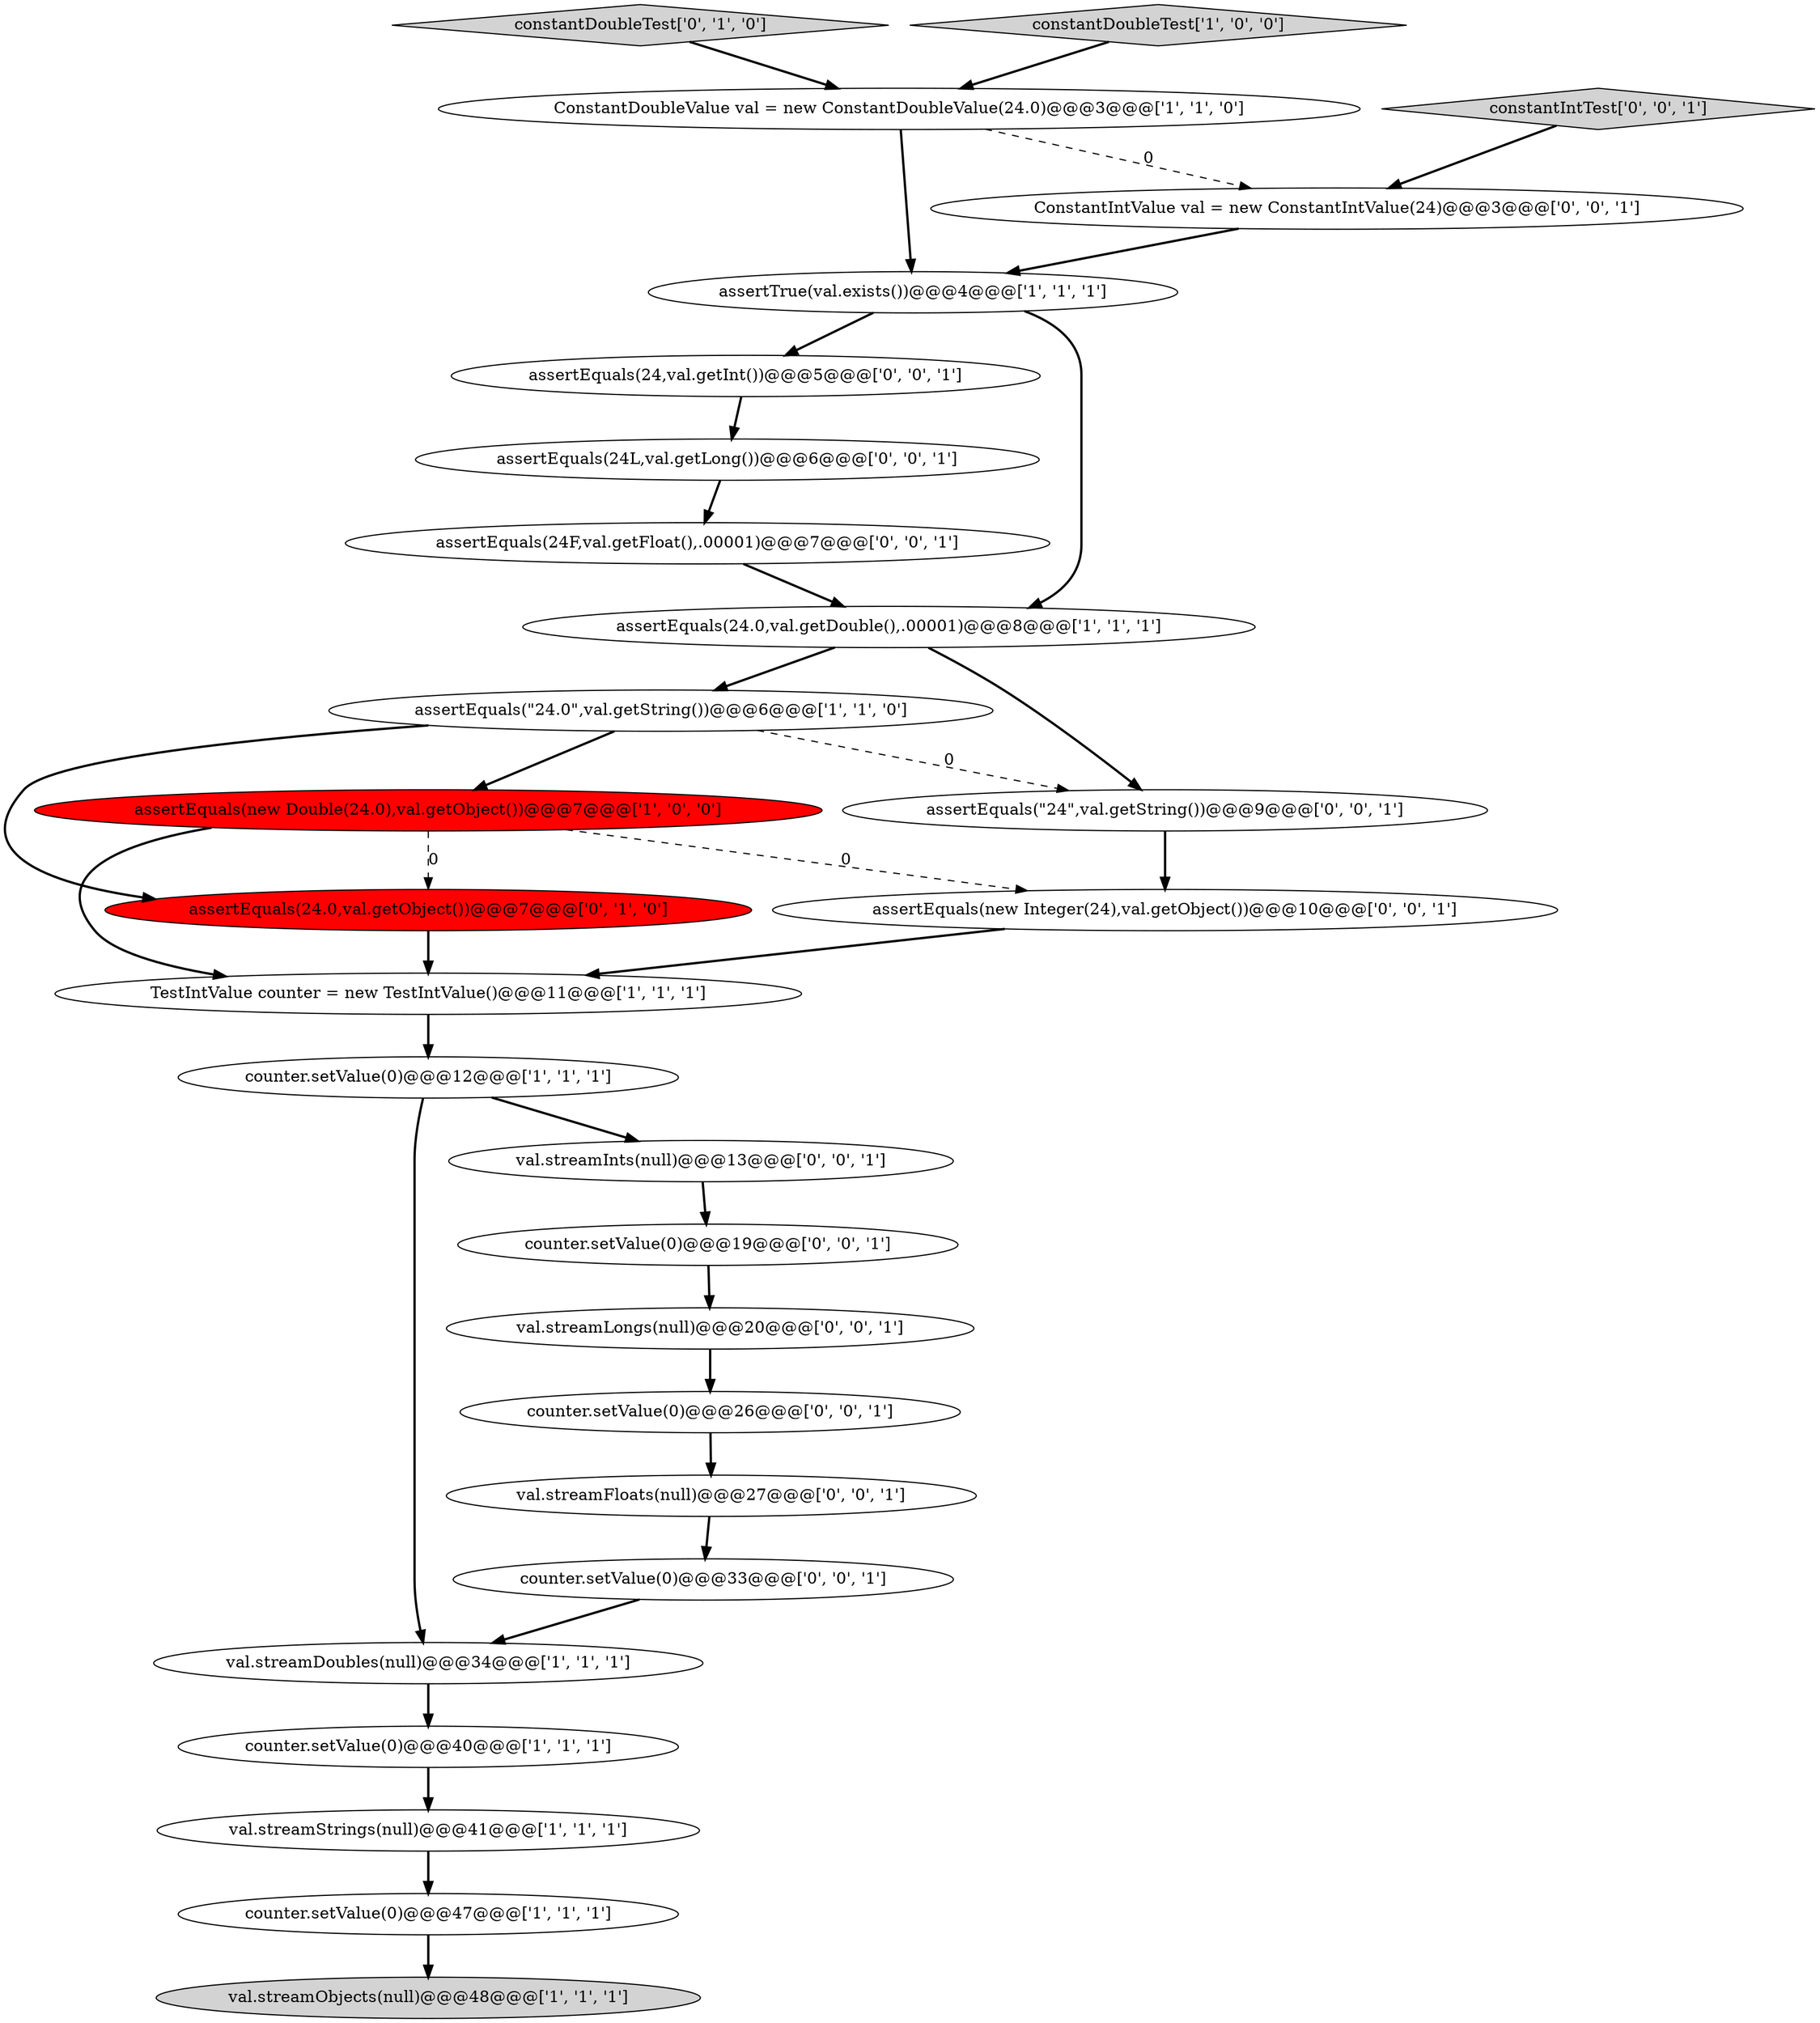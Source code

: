digraph {
19 [style = filled, label = "constantIntTest['0', '0', '1']", fillcolor = lightgray, shape = diamond image = "AAA0AAABBB3BBB"];
25 [style = filled, label = "assertEquals(24,val.getInt())@@@5@@@['0', '0', '1']", fillcolor = white, shape = ellipse image = "AAA0AAABBB3BBB"];
0 [style = filled, label = "assertEquals(24.0,val.getDouble(),.00001)@@@8@@@['1', '1', '1']", fillcolor = white, shape = ellipse image = "AAA0AAABBB1BBB"];
22 [style = filled, label = "assertEquals(24F,val.getFloat(),.00001)@@@7@@@['0', '0', '1']", fillcolor = white, shape = ellipse image = "AAA0AAABBB3BBB"];
1 [style = filled, label = "val.streamObjects(null)@@@48@@@['1', '1', '1']", fillcolor = lightgray, shape = ellipse image = "AAA0AAABBB1BBB"];
16 [style = filled, label = "assertEquals(24L,val.getLong())@@@6@@@['0', '0', '1']", fillcolor = white, shape = ellipse image = "AAA0AAABBB3BBB"];
23 [style = filled, label = "assertEquals(\"24\",val.getString())@@@9@@@['0', '0', '1']", fillcolor = white, shape = ellipse image = "AAA0AAABBB3BBB"];
24 [style = filled, label = "val.streamFloats(null)@@@27@@@['0', '0', '1']", fillcolor = white, shape = ellipse image = "AAA0AAABBB3BBB"];
15 [style = filled, label = "counter.setValue(0)@@@26@@@['0', '0', '1']", fillcolor = white, shape = ellipse image = "AAA0AAABBB3BBB"];
11 [style = filled, label = "ConstantDoubleValue val = new ConstantDoubleValue(24.0)@@@3@@@['1', '1', '0']", fillcolor = white, shape = ellipse image = "AAA0AAABBB1BBB"];
9 [style = filled, label = "val.streamStrings(null)@@@41@@@['1', '1', '1']", fillcolor = white, shape = ellipse image = "AAA0AAABBB1BBB"];
26 [style = filled, label = "val.streamInts(null)@@@13@@@['0', '0', '1']", fillcolor = white, shape = ellipse image = "AAA0AAABBB3BBB"];
12 [style = filled, label = "assertEquals(new Double(24.0),val.getObject())@@@7@@@['1', '0', '0']", fillcolor = red, shape = ellipse image = "AAA1AAABBB1BBB"];
5 [style = filled, label = "counter.setValue(0)@@@40@@@['1', '1', '1']", fillcolor = white, shape = ellipse image = "AAA0AAABBB1BBB"];
21 [style = filled, label = "counter.setValue(0)@@@19@@@['0', '0', '1']", fillcolor = white, shape = ellipse image = "AAA0AAABBB3BBB"];
14 [style = filled, label = "constantDoubleTest['0', '1', '0']", fillcolor = lightgray, shape = diamond image = "AAA0AAABBB2BBB"];
18 [style = filled, label = "ConstantIntValue val = new ConstantIntValue(24)@@@3@@@['0', '0', '1']", fillcolor = white, shape = ellipse image = "AAA0AAABBB3BBB"];
13 [style = filled, label = "assertEquals(24.0,val.getObject())@@@7@@@['0', '1', '0']", fillcolor = red, shape = ellipse image = "AAA1AAABBB2BBB"];
10 [style = filled, label = "counter.setValue(0)@@@47@@@['1', '1', '1']", fillcolor = white, shape = ellipse image = "AAA0AAABBB1BBB"];
6 [style = filled, label = "counter.setValue(0)@@@12@@@['1', '1', '1']", fillcolor = white, shape = ellipse image = "AAA0AAABBB1BBB"];
20 [style = filled, label = "counter.setValue(0)@@@33@@@['0', '0', '1']", fillcolor = white, shape = ellipse image = "AAA0AAABBB3BBB"];
17 [style = filled, label = "assertEquals(new Integer(24),val.getObject())@@@10@@@['0', '0', '1']", fillcolor = white, shape = ellipse image = "AAA0AAABBB3BBB"];
4 [style = filled, label = "TestIntValue counter = new TestIntValue()@@@11@@@['1', '1', '1']", fillcolor = white, shape = ellipse image = "AAA0AAABBB1BBB"];
7 [style = filled, label = "constantDoubleTest['1', '0', '0']", fillcolor = lightgray, shape = diamond image = "AAA0AAABBB1BBB"];
3 [style = filled, label = "assertTrue(val.exists())@@@4@@@['1', '1', '1']", fillcolor = white, shape = ellipse image = "AAA0AAABBB1BBB"];
2 [style = filled, label = "val.streamDoubles(null)@@@34@@@['1', '1', '1']", fillcolor = white, shape = ellipse image = "AAA0AAABBB1BBB"];
8 [style = filled, label = "assertEquals(\"24.0\",val.getString())@@@6@@@['1', '1', '0']", fillcolor = white, shape = ellipse image = "AAA0AAABBB1BBB"];
27 [style = filled, label = "val.streamLongs(null)@@@20@@@['0', '0', '1']", fillcolor = white, shape = ellipse image = "AAA0AAABBB3BBB"];
18->3 [style = bold, label=""];
19->18 [style = bold, label=""];
7->11 [style = bold, label=""];
6->26 [style = bold, label=""];
5->9 [style = bold, label=""];
21->27 [style = bold, label=""];
4->6 [style = bold, label=""];
3->25 [style = bold, label=""];
8->23 [style = dashed, label="0"];
17->4 [style = bold, label=""];
12->17 [style = dashed, label="0"];
9->10 [style = bold, label=""];
16->22 [style = bold, label=""];
25->16 [style = bold, label=""];
27->15 [style = bold, label=""];
3->0 [style = bold, label=""];
26->21 [style = bold, label=""];
6->2 [style = bold, label=""];
24->20 [style = bold, label=""];
20->2 [style = bold, label=""];
0->23 [style = bold, label=""];
22->0 [style = bold, label=""];
12->4 [style = bold, label=""];
11->3 [style = bold, label=""];
11->18 [style = dashed, label="0"];
15->24 [style = bold, label=""];
0->8 [style = bold, label=""];
23->17 [style = bold, label=""];
12->13 [style = dashed, label="0"];
10->1 [style = bold, label=""];
14->11 [style = bold, label=""];
8->12 [style = bold, label=""];
8->13 [style = bold, label=""];
2->5 [style = bold, label=""];
13->4 [style = bold, label=""];
}
